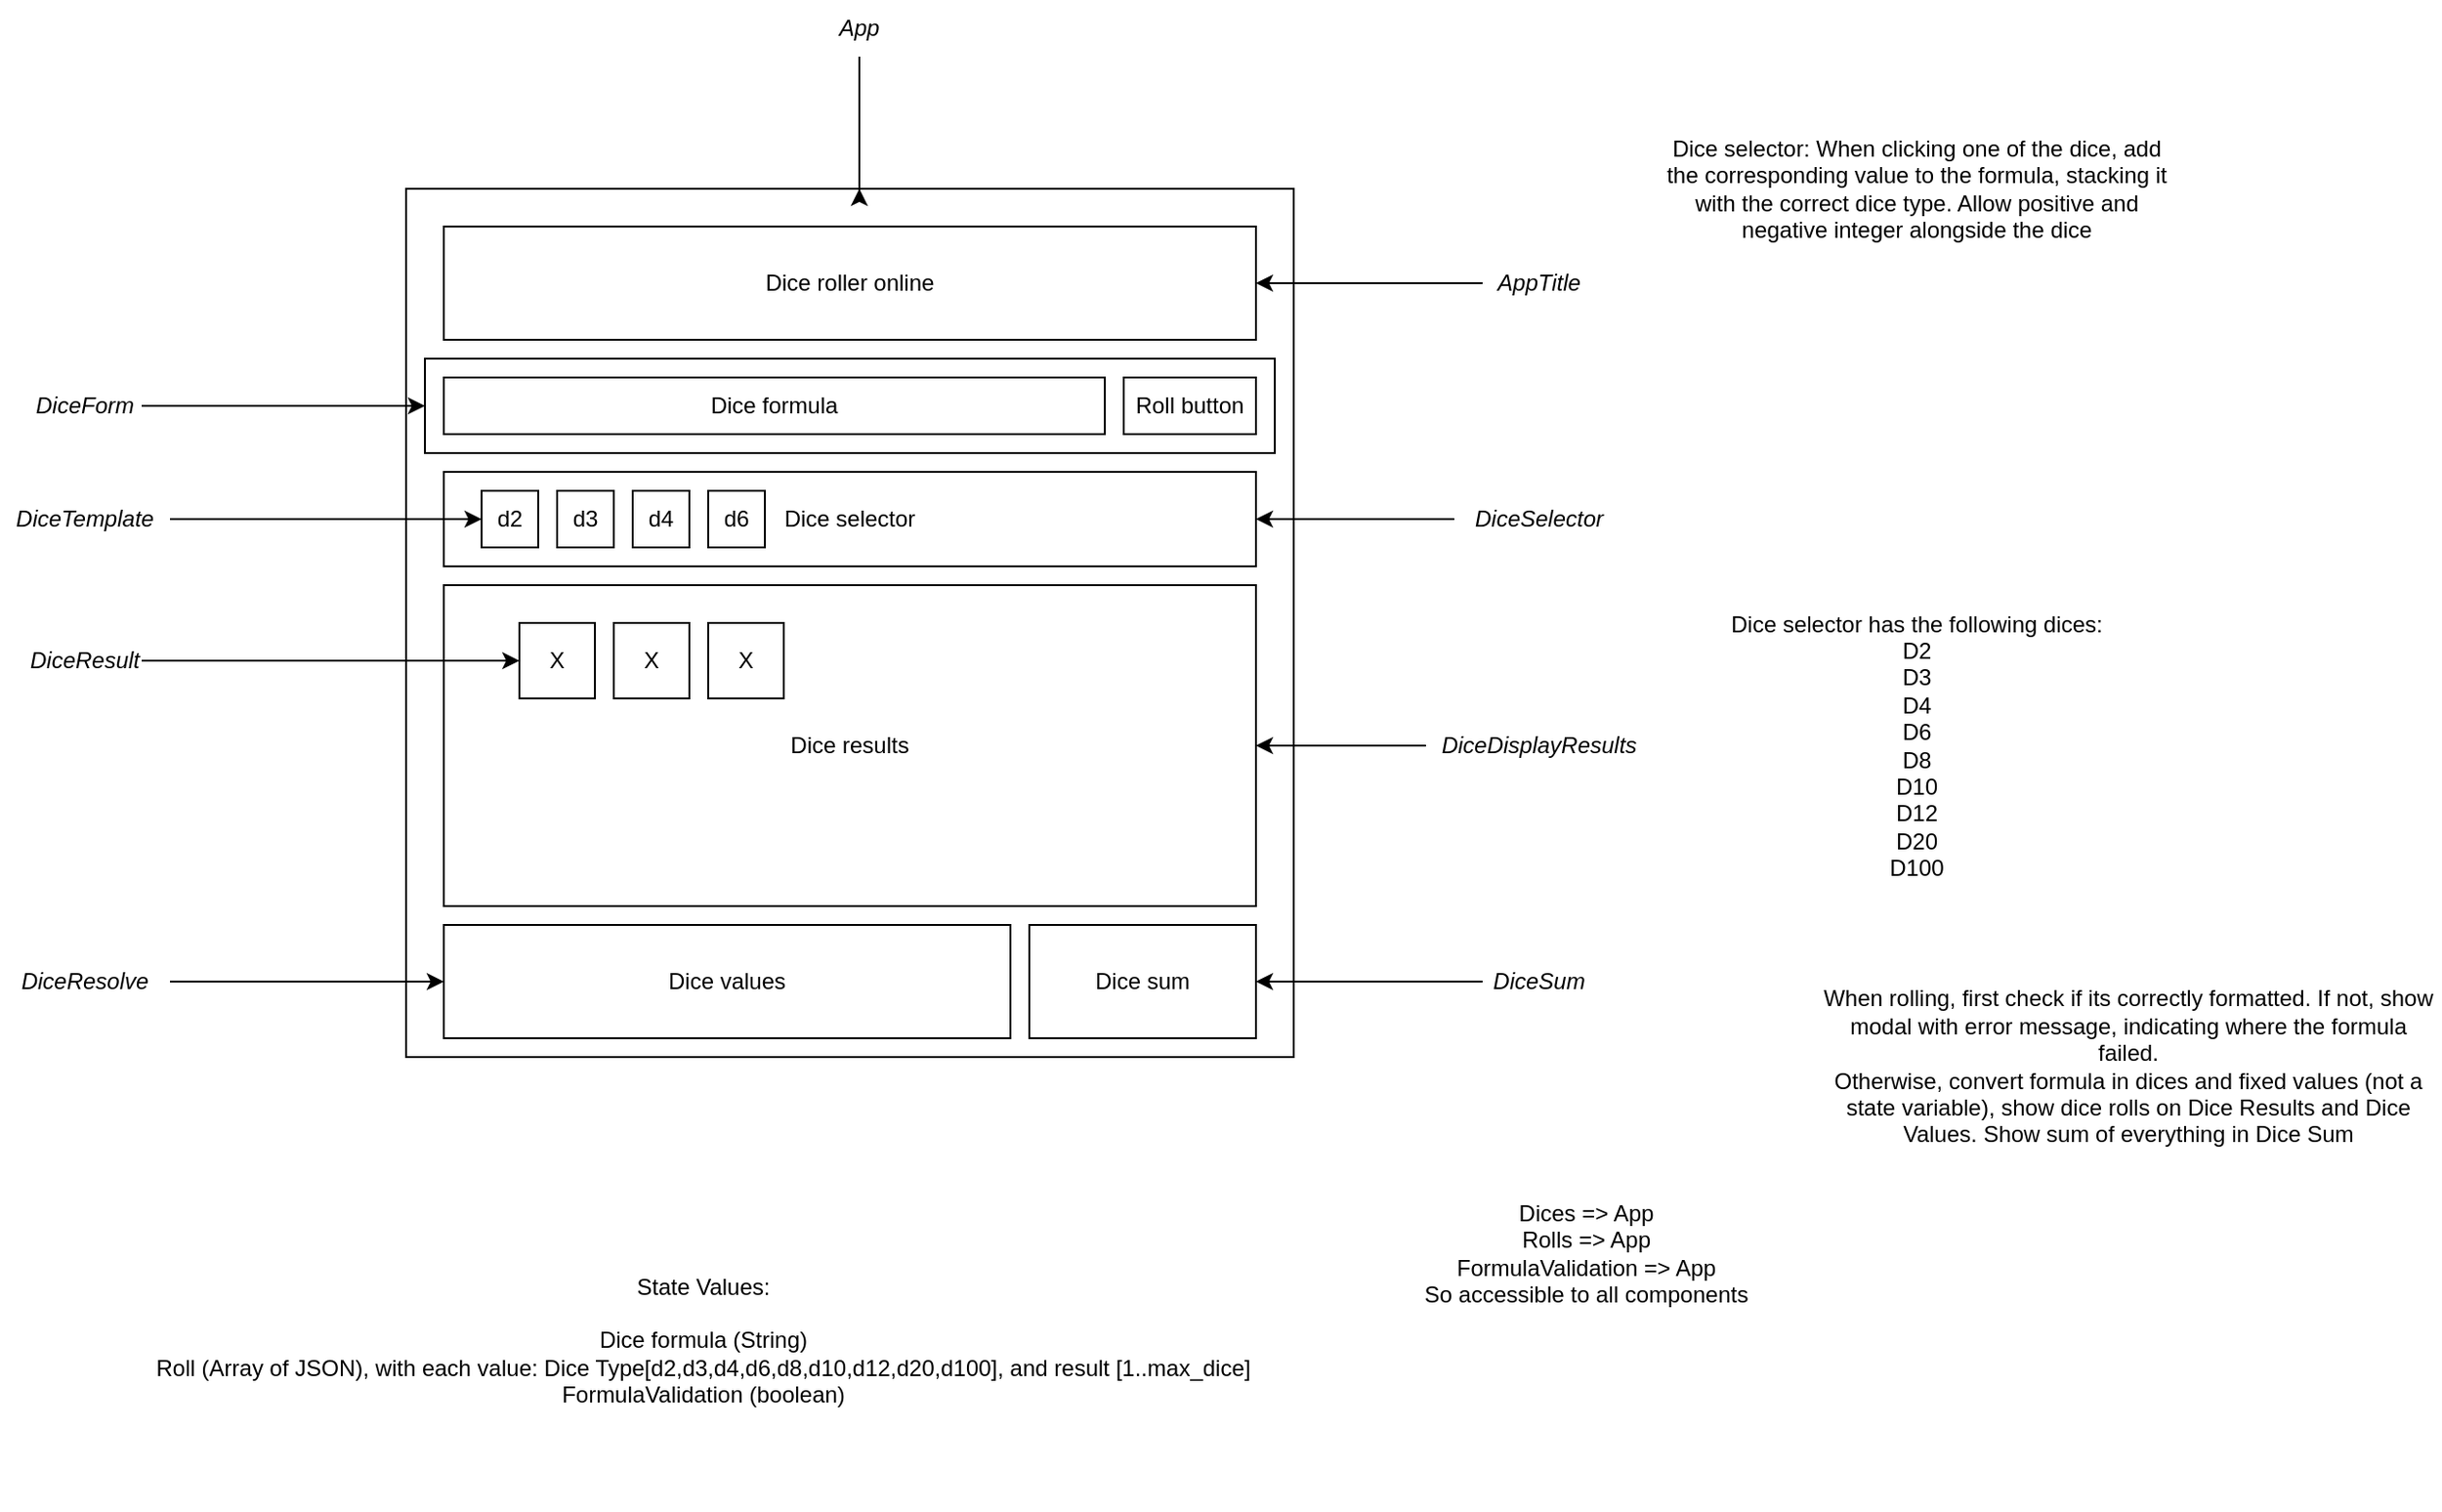 <mxfile version="21.6.8" type="device">
  <diagram name="Página-1" id="3Nx4jy9LmF50stxu7ggF">
    <mxGraphModel dx="2261" dy="842" grid="1" gridSize="10" guides="1" tooltips="1" connect="1" arrows="1" fold="1" page="1" pageScale="1" pageWidth="827" pageHeight="1169" math="0" shadow="0">
      <root>
        <mxCell id="0" />
        <mxCell id="1" parent="0" />
        <mxCell id="_k2q_Eyfdypq76y8_jf6-1" value="" style="rounded=0;whiteSpace=wrap;html=1;" parent="1" vertex="1">
          <mxGeometry x="80" y="100" width="470" height="460" as="geometry" />
        </mxCell>
        <mxCell id="LlZ0AeaIowcg0YiEzKo0-1" value="" style="rounded=0;whiteSpace=wrap;html=1;" parent="1" vertex="1">
          <mxGeometry x="90" y="190" width="450" height="50" as="geometry" />
        </mxCell>
        <mxCell id="_k2q_Eyfdypq76y8_jf6-2" value="Dice roller online" style="rounded=0;whiteSpace=wrap;html=1;" parent="1" vertex="1">
          <mxGeometry x="100" y="120" width="430" height="60" as="geometry" />
        </mxCell>
        <mxCell id="_k2q_Eyfdypq76y8_jf6-3" value="Dice formula" style="rounded=0;whiteSpace=wrap;html=1;" parent="1" vertex="1">
          <mxGeometry x="100" y="200" width="350" height="30" as="geometry" />
        </mxCell>
        <mxCell id="_k2q_Eyfdypq76y8_jf6-4" value="Roll button" style="rounded=0;whiteSpace=wrap;html=1;" parent="1" vertex="1">
          <mxGeometry x="460" y="200" width="70" height="30" as="geometry" />
        </mxCell>
        <mxCell id="_k2q_Eyfdypq76y8_jf6-5" value="Dice selector" style="rounded=0;whiteSpace=wrap;html=1;" parent="1" vertex="1">
          <mxGeometry x="100" y="250" width="430" height="50" as="geometry" />
        </mxCell>
        <mxCell id="_k2q_Eyfdypq76y8_jf6-6" value="Dice results" style="rounded=0;whiteSpace=wrap;html=1;" parent="1" vertex="1">
          <mxGeometry x="100" y="310" width="430" height="170" as="geometry" />
        </mxCell>
        <mxCell id="_k2q_Eyfdypq76y8_jf6-7" value="Dice values" style="rounded=0;whiteSpace=wrap;html=1;" parent="1" vertex="1">
          <mxGeometry x="100" y="490" width="300" height="60" as="geometry" />
        </mxCell>
        <mxCell id="_k2q_Eyfdypq76y8_jf6-8" value="Dice sum" style="rounded=0;whiteSpace=wrap;html=1;" parent="1" vertex="1">
          <mxGeometry x="410" y="490" width="120" height="60" as="geometry" />
        </mxCell>
        <mxCell id="_k2q_Eyfdypq76y8_jf6-30" value="" style="edgeStyle=orthogonalEdgeStyle;rounded=0;orthogonalLoop=1;jettySize=auto;html=1;" parent="1" source="_k2q_Eyfdypq76y8_jf6-9" edge="1">
          <mxGeometry relative="1" as="geometry">
            <mxPoint x="320" y="100" as="targetPoint" />
            <Array as="points">
              <mxPoint x="320" y="101" />
            </Array>
          </mxGeometry>
        </mxCell>
        <mxCell id="_k2q_Eyfdypq76y8_jf6-9" value="&lt;div&gt;App&lt;/div&gt;" style="text;html=1;strokeColor=none;fillColor=none;align=center;verticalAlign=middle;whiteSpace=wrap;rounded=0;fontStyle=2" parent="1" vertex="1">
          <mxGeometry x="290" width="60" height="30" as="geometry" />
        </mxCell>
        <mxCell id="_k2q_Eyfdypq76y8_jf6-31" style="edgeStyle=orthogonalEdgeStyle;rounded=0;orthogonalLoop=1;jettySize=auto;html=1;exitX=0;exitY=0.5;exitDx=0;exitDy=0;entryX=1;entryY=0.5;entryDx=0;entryDy=0;" parent="1" source="_k2q_Eyfdypq76y8_jf6-10" target="_k2q_Eyfdypq76y8_jf6-2" edge="1">
          <mxGeometry relative="1" as="geometry" />
        </mxCell>
        <mxCell id="_k2q_Eyfdypq76y8_jf6-10" value="AppTitle" style="text;html=1;strokeColor=none;fillColor=none;align=center;verticalAlign=middle;whiteSpace=wrap;rounded=0;fontStyle=2" parent="1" vertex="1">
          <mxGeometry x="650" y="135" width="60" height="30" as="geometry" />
        </mxCell>
        <mxCell id="_k2q_Eyfdypq76y8_jf6-35" style="edgeStyle=orthogonalEdgeStyle;rounded=0;orthogonalLoop=1;jettySize=auto;html=1;exitX=0;exitY=0.5;exitDx=0;exitDy=0;entryX=1;entryY=0.5;entryDx=0;entryDy=0;" parent="1" source="_k2q_Eyfdypq76y8_jf6-13" target="_k2q_Eyfdypq76y8_jf6-5" edge="1">
          <mxGeometry relative="1" as="geometry" />
        </mxCell>
        <mxCell id="_k2q_Eyfdypq76y8_jf6-13" value="DiceSelector" style="text;html=1;strokeColor=none;fillColor=none;align=center;verticalAlign=middle;whiteSpace=wrap;rounded=0;fontStyle=2" parent="1" vertex="1">
          <mxGeometry x="635" y="260" width="90" height="30" as="geometry" />
        </mxCell>
        <mxCell id="_k2q_Eyfdypq76y8_jf6-14" value="d2" style="rounded=0;whiteSpace=wrap;html=1;" parent="1" vertex="1">
          <mxGeometry x="120" y="260" width="30" height="30" as="geometry" />
        </mxCell>
        <mxCell id="_k2q_Eyfdypq76y8_jf6-15" value="d3" style="rounded=0;whiteSpace=wrap;html=1;" parent="1" vertex="1">
          <mxGeometry x="160" y="260" width="30" height="30" as="geometry" />
        </mxCell>
        <mxCell id="_k2q_Eyfdypq76y8_jf6-16" value="d4" style="rounded=0;whiteSpace=wrap;html=1;" parent="1" vertex="1">
          <mxGeometry x="200" y="260" width="30" height="30" as="geometry" />
        </mxCell>
        <mxCell id="_k2q_Eyfdypq76y8_jf6-17" value="d6" style="rounded=0;whiteSpace=wrap;html=1;" parent="1" vertex="1">
          <mxGeometry x="240" y="260" width="30" height="30" as="geometry" />
        </mxCell>
        <mxCell id="_k2q_Eyfdypq76y8_jf6-18" value="&lt;div&gt;Dice selector has the following dices:&lt;/div&gt;&lt;div&gt;D2&lt;/div&gt;&lt;div&gt;D3&lt;/div&gt;&lt;div&gt;D4&lt;/div&gt;&lt;div&gt;D6&lt;/div&gt;&lt;div&gt;D8&lt;/div&gt;&lt;div&gt;D10&lt;/div&gt;&lt;div&gt;D12&lt;/div&gt;&lt;div&gt;D20&lt;/div&gt;&lt;div&gt;D100&lt;br&gt;&lt;/div&gt;" style="text;html=1;strokeColor=none;fillColor=none;align=center;verticalAlign=middle;whiteSpace=wrap;rounded=0;" parent="1" vertex="1">
          <mxGeometry x="740" y="305" width="280" height="180" as="geometry" />
        </mxCell>
        <mxCell id="_k2q_Eyfdypq76y8_jf6-34" style="edgeStyle=orthogonalEdgeStyle;rounded=0;orthogonalLoop=1;jettySize=auto;html=1;entryX=0;entryY=0.5;entryDx=0;entryDy=0;" parent="1" source="_k2q_Eyfdypq76y8_jf6-20" target="_k2q_Eyfdypq76y8_jf6-14" edge="1">
          <mxGeometry relative="1" as="geometry" />
        </mxCell>
        <mxCell id="_k2q_Eyfdypq76y8_jf6-20" value="DiceTemplate" style="text;html=1;strokeColor=none;fillColor=none;align=center;verticalAlign=middle;whiteSpace=wrap;rounded=0;fontStyle=2" parent="1" vertex="1">
          <mxGeometry x="-135" y="260" width="90" height="30" as="geometry" />
        </mxCell>
        <mxCell id="_k2q_Eyfdypq76y8_jf6-37" style="edgeStyle=orthogonalEdgeStyle;rounded=0;orthogonalLoop=1;jettySize=auto;html=1;exitX=0;exitY=0.5;exitDx=0;exitDy=0;entryX=1;entryY=0.5;entryDx=0;entryDy=0;" parent="1" source="_k2q_Eyfdypq76y8_jf6-21" target="_k2q_Eyfdypq76y8_jf6-6" edge="1">
          <mxGeometry relative="1" as="geometry" />
        </mxCell>
        <mxCell id="_k2q_Eyfdypq76y8_jf6-21" value="DiceDisplayResults" style="text;html=1;strokeColor=none;fillColor=none;align=center;verticalAlign=middle;whiteSpace=wrap;rounded=0;fontStyle=2" parent="1" vertex="1">
          <mxGeometry x="620" y="380" width="120" height="30" as="geometry" />
        </mxCell>
        <mxCell id="_k2q_Eyfdypq76y8_jf6-22" value="X" style="rounded=0;whiteSpace=wrap;html=1;" parent="1" vertex="1">
          <mxGeometry x="140" y="330" width="40" height="40" as="geometry" />
        </mxCell>
        <mxCell id="_k2q_Eyfdypq76y8_jf6-23" value="X" style="rounded=0;whiteSpace=wrap;html=1;" parent="1" vertex="1">
          <mxGeometry x="190" y="330" width="40" height="40" as="geometry" />
        </mxCell>
        <mxCell id="_k2q_Eyfdypq76y8_jf6-24" value="X" style="rounded=0;whiteSpace=wrap;html=1;" parent="1" vertex="1">
          <mxGeometry x="240" y="330" width="40" height="40" as="geometry" />
        </mxCell>
        <mxCell id="_k2q_Eyfdypq76y8_jf6-36" style="edgeStyle=orthogonalEdgeStyle;rounded=0;orthogonalLoop=1;jettySize=auto;html=1;exitX=1;exitY=0.5;exitDx=0;exitDy=0;entryX=0;entryY=0.5;entryDx=0;entryDy=0;" parent="1" source="_k2q_Eyfdypq76y8_jf6-25" target="_k2q_Eyfdypq76y8_jf6-22" edge="1">
          <mxGeometry relative="1" as="geometry" />
        </mxCell>
        <mxCell id="_k2q_Eyfdypq76y8_jf6-25" value="DiceResult" style="text;html=1;strokeColor=none;fillColor=none;align=center;verticalAlign=middle;whiteSpace=wrap;rounded=0;fontStyle=2" parent="1" vertex="1">
          <mxGeometry x="-120" y="335" width="60" height="30" as="geometry" />
        </mxCell>
        <mxCell id="_k2q_Eyfdypq76y8_jf6-39" style="edgeStyle=orthogonalEdgeStyle;rounded=0;orthogonalLoop=1;jettySize=auto;html=1;exitX=1;exitY=0.5;exitDx=0;exitDy=0;entryX=0;entryY=0.5;entryDx=0;entryDy=0;" parent="1" source="_k2q_Eyfdypq76y8_jf6-26" target="_k2q_Eyfdypq76y8_jf6-7" edge="1">
          <mxGeometry relative="1" as="geometry" />
        </mxCell>
        <mxCell id="_k2q_Eyfdypq76y8_jf6-26" value="DiceResolve" style="text;html=1;strokeColor=none;fillColor=none;align=center;verticalAlign=middle;whiteSpace=wrap;rounded=0;fontStyle=2" parent="1" vertex="1">
          <mxGeometry x="-135" y="505" width="90" height="30" as="geometry" />
        </mxCell>
        <mxCell id="_k2q_Eyfdypq76y8_jf6-38" style="edgeStyle=orthogonalEdgeStyle;rounded=0;orthogonalLoop=1;jettySize=auto;html=1;exitX=0;exitY=0.5;exitDx=0;exitDy=0;entryX=1;entryY=0.5;entryDx=0;entryDy=0;" parent="1" source="_k2q_Eyfdypq76y8_jf6-27" target="_k2q_Eyfdypq76y8_jf6-8" edge="1">
          <mxGeometry relative="1" as="geometry" />
        </mxCell>
        <mxCell id="_k2q_Eyfdypq76y8_jf6-27" value="DiceSum" style="text;html=1;strokeColor=none;fillColor=none;align=center;verticalAlign=middle;whiteSpace=wrap;rounded=0;fontStyle=2" parent="1" vertex="1">
          <mxGeometry x="650" y="505" width="60" height="30" as="geometry" />
        </mxCell>
        <mxCell id="_k2q_Eyfdypq76y8_jf6-28" value="&lt;div&gt;&lt;span style=&quot;background-color: initial;&quot;&gt;State Values:&lt;/span&gt;&lt;br&gt;&lt;/div&gt;&lt;div&gt;&lt;br&gt;&lt;/div&gt;&lt;div&gt;Dice formula (String)&lt;br&gt;&lt;/div&gt;&lt;div&gt;Roll (Array of JSON), with each value: Dice Type[d2,d3,d4,d6,d8,d10,d12,d20,d100], and result [1..max_dice]&lt;/div&gt;&lt;div&gt;FormulaValidation (boolean)&lt;/div&gt;" style="text;html=1;strokeColor=none;fillColor=none;align=center;verticalAlign=middle;whiteSpace=wrap;rounded=0;" parent="1" vertex="1">
          <mxGeometry x="-75" y="620" width="625" height="180" as="geometry" />
        </mxCell>
        <mxCell id="_k2q_Eyfdypq76y8_jf6-29" value="&lt;div&gt;Dices =&amp;gt; App&lt;/div&gt;&lt;div&gt;Rolls =&amp;gt; App&lt;br&gt;&lt;/div&gt;&lt;div&gt;FormulaValidation =&amp;gt; App&lt;/div&gt;&lt;div&gt;So accessible to all components&lt;br&gt;&lt;/div&gt;" style="text;html=1;strokeColor=none;fillColor=none;align=center;verticalAlign=middle;whiteSpace=wrap;rounded=0;" parent="1" vertex="1">
          <mxGeometry x="550" y="611" width="310" height="105" as="geometry" />
        </mxCell>
        <mxCell id="_k2q_Eyfdypq76y8_jf6-40" value="Dice selector: When clicking one of the dice, add the corresponding value to the formula, stacking it with the correct dice type. Allow positive and negative integer alongside the dice" style="text;html=1;strokeColor=none;fillColor=none;align=center;verticalAlign=middle;whiteSpace=wrap;rounded=0;" parent="1" vertex="1">
          <mxGeometry x="740" y="30" width="280" height="140" as="geometry" />
        </mxCell>
        <mxCell id="_k2q_Eyfdypq76y8_jf6-43" value="&lt;div&gt;When rolling, first check if its correctly formatted. If not, show modal with error message, indicating where the formula failed.&lt;/div&gt;&lt;div&gt;Otherwise, convert formula in dices and fixed values (not a state variable), show dice rolls on Dice Results and Dice Values. Show sum of everything in Dice Sum&lt;br&gt;&lt;/div&gt;" style="text;html=1;strokeColor=none;fillColor=none;align=center;verticalAlign=middle;whiteSpace=wrap;rounded=0;" parent="1" vertex="1">
          <mxGeometry x="827" y="510" width="330" height="110" as="geometry" />
        </mxCell>
        <mxCell id="LlZ0AeaIowcg0YiEzKo0-4" style="edgeStyle=orthogonalEdgeStyle;rounded=0;orthogonalLoop=1;jettySize=auto;html=1;exitX=1;exitY=0.5;exitDx=0;exitDy=0;entryX=0;entryY=0.5;entryDx=0;entryDy=0;" parent="1" source="LlZ0AeaIowcg0YiEzKo0-3" target="LlZ0AeaIowcg0YiEzKo0-1" edge="1">
          <mxGeometry relative="1" as="geometry">
            <Array as="points" />
          </mxGeometry>
        </mxCell>
        <mxCell id="LlZ0AeaIowcg0YiEzKo0-3" value="DiceForm" style="text;html=1;strokeColor=none;fillColor=none;align=center;verticalAlign=middle;whiteSpace=wrap;rounded=0;fontStyle=2" parent="1" vertex="1">
          <mxGeometry x="-120" y="200" width="60" height="30" as="geometry" />
        </mxCell>
      </root>
    </mxGraphModel>
  </diagram>
</mxfile>
